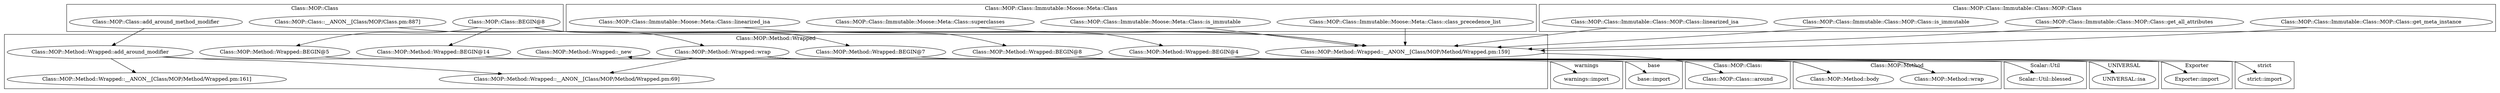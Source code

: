 digraph {
graph [overlap=false]
subgraph cluster_warnings {
	label="warnings";
	"warnings::import";
}
subgraph cluster_base {
	label="base";
	"base::import";
}
subgraph cluster_strict {
	label="strict";
	"strict::import";
}
subgraph cluster_Class_MOP_Class {
	label="Class::MOP::Class";
	"Class::MOP::Class::add_around_method_modifier";
	"Class::MOP::Class::BEGIN@8";
	"Class::MOP::Class::__ANON__[Class/MOP/Class.pm:887]";
}
subgraph cluster_Exporter {
	label="Exporter";
	"Exporter::import";
}
subgraph cluster_Class_MOP_Class_Immutable_Moose_Meta_Class {
	label="Class::MOP::Class::Immutable::Moose::Meta::Class";
	"Class::MOP::Class::Immutable::Moose::Meta::Class::class_precedence_list";
	"Class::MOP::Class::Immutable::Moose::Meta::Class::is_immutable";
	"Class::MOP::Class::Immutable::Moose::Meta::Class::superclasses";
	"Class::MOP::Class::Immutable::Moose::Meta::Class::linearized_isa";
}
subgraph cluster_Class_MOP_Class_Immutable_Class_MOP_Class {
	label="Class::MOP::Class::Immutable::Class::MOP::Class";
	"Class::MOP::Class::Immutable::Class::MOP::Class::get_meta_instance";
	"Class::MOP::Class::Immutable::Class::MOP::Class::get_all_attributes";
	"Class::MOP::Class::Immutable::Class::MOP::Class::is_immutable";
	"Class::MOP::Class::Immutable::Class::MOP::Class::linearized_isa";
}
subgraph cluster_Class_MOP_Class_ {
	label="Class::MOP::Class:";
	"Class::MOP::Class:::around";
}
subgraph cluster_Scalar_Util {
	label="Scalar::Util";
	"Scalar::Util::blessed";
}
subgraph cluster_UNIVERSAL {
	label="UNIVERSAL";
	"UNIVERSAL::isa";
}
subgraph cluster_Class_MOP_Method_Wrapped {
	label="Class::MOP::Method::Wrapped";
	"Class::MOP::Method::Wrapped::BEGIN@5";
	"Class::MOP::Method::Wrapped::BEGIN@14";
	"Class::MOP::Method::Wrapped::__ANON__[Class/MOP/Method/Wrapped.pm:69]";
	"Class::MOP::Method::Wrapped::__ANON__[Class/MOP/Method/Wrapped.pm:159]";
	"Class::MOP::Method::Wrapped::add_around_modifier";
	"Class::MOP::Method::Wrapped::wrap";
	"Class::MOP::Method::Wrapped::BEGIN@8";
	"Class::MOP::Method::Wrapped::BEGIN@7";
	"Class::MOP::Method::Wrapped::__ANON__[Class/MOP/Method/Wrapped.pm:161]";
	"Class::MOP::Method::Wrapped::BEGIN@4";
	"Class::MOP::Method::Wrapped::_new";
}
subgraph cluster_Class_MOP_Method {
	label="Class::MOP::Method";
	"Class::MOP::Method::body";
	"Class::MOP::Method::wrap";
}
"Class::MOP::Method::Wrapped::wrap" -> "Class::MOP::Method::wrap";
"Class::MOP::Method::Wrapped::BEGIN@7" -> "Exporter::import";
"Class::MOP::Method::Wrapped::BEGIN@8" -> "Exporter::import";
"Class::MOP::Method::Wrapped::add_around_modifier" -> "Class::MOP::Method::Wrapped::__ANON__[Class/MOP/Method/Wrapped.pm:161]";
"Class::MOP::Method::Wrapped::wrap" -> "Scalar::Util::blessed";
"Class::MOP::Class::add_around_method_modifier" -> "Class::MOP::Method::Wrapped::add_around_modifier";
"Class::MOP::Class::BEGIN@8" -> "Class::MOP::Method::Wrapped::BEGIN@8";
"Class::MOP::Method::Wrapped::__ANON__[Class/MOP/Method/Wrapped.pm:159]" -> "Class::MOP::Class:::around";
"Class::MOP::Class::BEGIN@8" -> "Class::MOP::Method::Wrapped::BEGIN@7";
"Class::MOP::Method::Wrapped::BEGIN@14" -> "base::import";
"Class::MOP::Method::Wrapped::BEGIN@5" -> "warnings::import";
"Class::MOP::Method::Wrapped::add_around_modifier" -> "Class::MOP::Method::Wrapped::__ANON__[Class/MOP/Method/Wrapped.pm:69]";
"Class::MOP::Method::Wrapped::wrap" -> "Class::MOP::Method::Wrapped::__ANON__[Class/MOP/Method/Wrapped.pm:69]";
"Class::MOP::Class::BEGIN@8" -> "Class::MOP::Method::Wrapped::BEGIN@14";
"Class::MOP::Method::Wrapped::BEGIN@4" -> "strict::import";
"Class::MOP::Method::wrap" -> "Class::MOP::Method::Wrapped::_new";
"Class::MOP::Class::BEGIN@8" -> "Class::MOP::Method::Wrapped::BEGIN@4";
"Class::MOP::Class::__ANON__[Class/MOP/Class.pm:887]" -> "Class::MOP::Method::Wrapped::wrap";
"Class::MOP::Method::Wrapped::wrap" -> "UNIVERSAL::isa";
"Class::MOP::Class::Immutable::Class::MOP::Class::get_all_attributes" -> "Class::MOP::Method::Wrapped::__ANON__[Class/MOP/Method/Wrapped.pm:159]";
"Class::MOP::Class::Immutable::Moose::Meta::Class::class_precedence_list" -> "Class::MOP::Method::Wrapped::__ANON__[Class/MOP/Method/Wrapped.pm:159]";
"Class::MOP::Class::Immutable::Class::MOP::Class::get_meta_instance" -> "Class::MOP::Method::Wrapped::__ANON__[Class/MOP/Method/Wrapped.pm:159]";
"Class::MOP::Class::Immutable::Class::MOP::Class::linearized_isa" -> "Class::MOP::Method::Wrapped::__ANON__[Class/MOP/Method/Wrapped.pm:159]";
"Class::MOP::Class::Immutable::Class::MOP::Class::is_immutable" -> "Class::MOP::Method::Wrapped::__ANON__[Class/MOP/Method/Wrapped.pm:159]";
"Class::MOP::Class::Immutable::Moose::Meta::Class::superclasses" -> "Class::MOP::Method::Wrapped::__ANON__[Class/MOP/Method/Wrapped.pm:159]";
"Class::MOP::Class::Immutable::Moose::Meta::Class::is_immutable" -> "Class::MOP::Method::Wrapped::__ANON__[Class/MOP/Method/Wrapped.pm:159]";
"Class::MOP::Class::Immutable::Moose::Meta::Class::linearized_isa" -> "Class::MOP::Method::Wrapped::__ANON__[Class/MOP/Method/Wrapped.pm:159]";
"Class::MOP::Class::BEGIN@8" -> "Class::MOP::Method::Wrapped::BEGIN@5";
"Class::MOP::Method::Wrapped::add_around_modifier" -> "Class::MOP::Method::body";
"Class::MOP::Method::Wrapped::wrap" -> "Class::MOP::Method::body";
}
